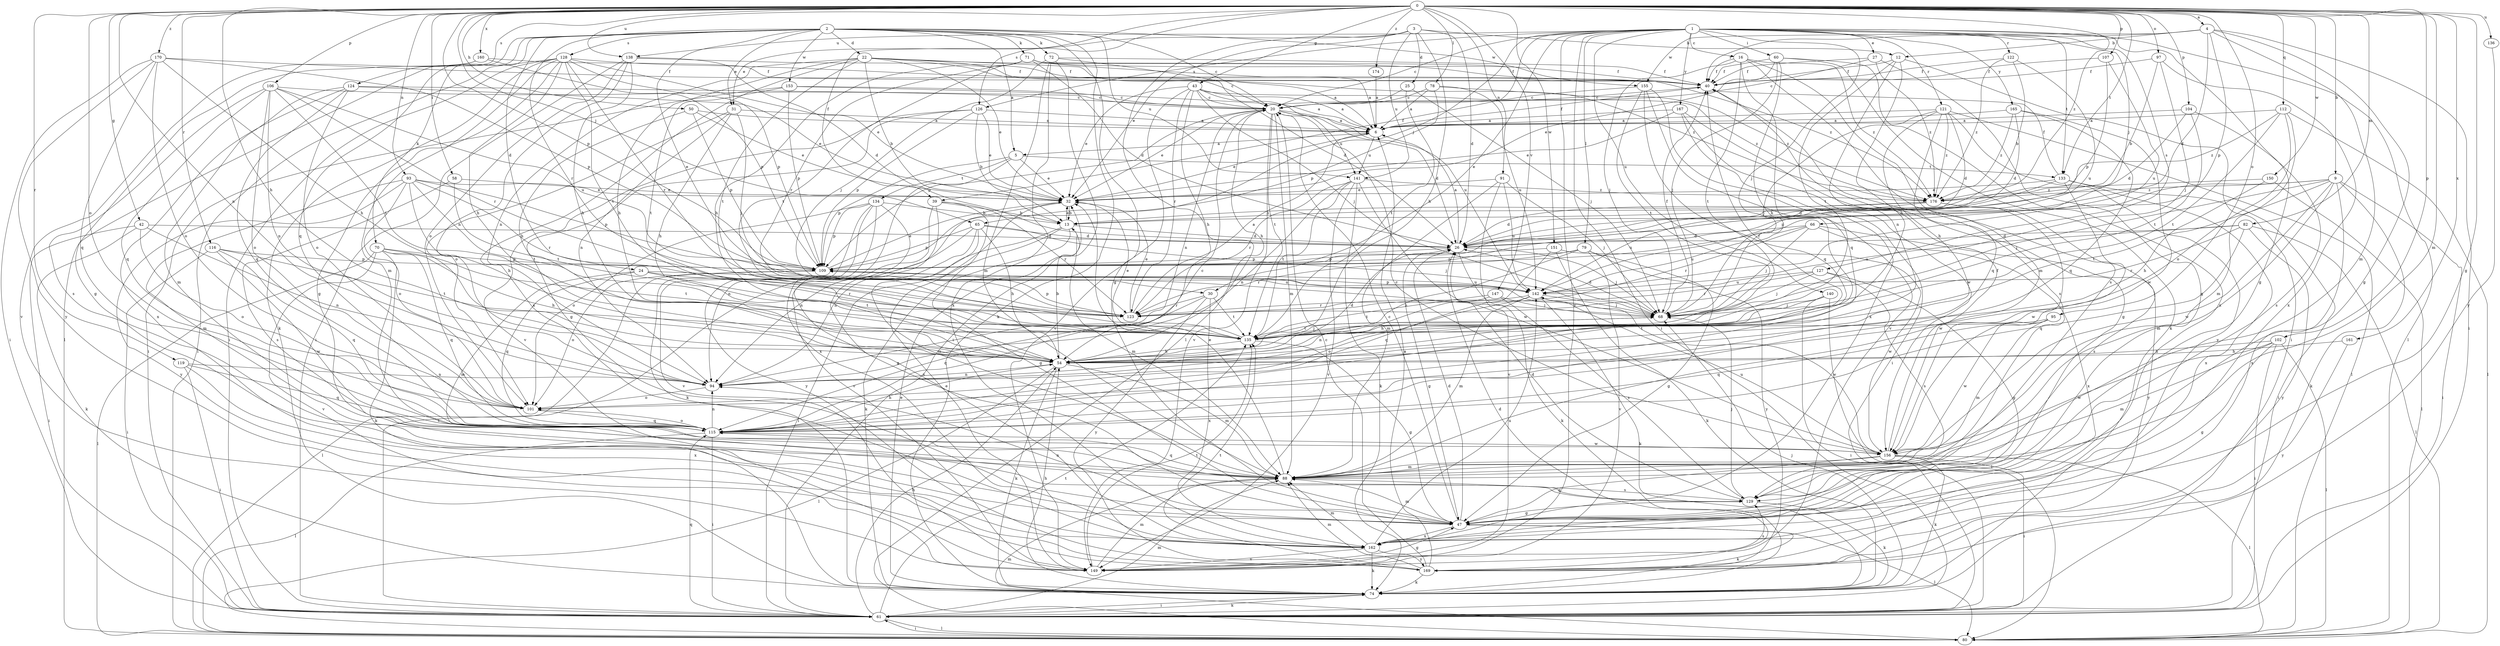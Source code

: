 strict digraph  {
0;
1;
2;
3;
4;
5;
6;
9;
12;
13;
16;
20;
22;
24;
25;
26;
27;
30;
31;
32;
39;
40;
42;
43;
47;
50;
54;
58;
60;
61;
65;
66;
68;
70;
71;
72;
74;
78;
79;
80;
82;
88;
91;
93;
94;
95;
97;
101;
102;
104;
106;
107;
109;
112;
115;
116;
119;
121;
122;
123;
124;
126;
127;
128;
129;
133;
134;
135;
136;
138;
140;
141;
142;
147;
149;
150;
151;
153;
155;
156;
160;
161;
162;
165;
167;
169;
170;
174;
176;
0 -> 4  [label=a];
0 -> 9  [label=b];
0 -> 39  [label=f];
0 -> 42  [label=g];
0 -> 43  [label=g];
0 -> 47  [label=g];
0 -> 50  [label=h];
0 -> 54  [label=h];
0 -> 58  [label=i];
0 -> 65  [label=j];
0 -> 78  [label=l];
0 -> 82  [label=m];
0 -> 88  [label=m];
0 -> 91  [label=n];
0 -> 93  [label=n];
0 -> 94  [label=n];
0 -> 95  [label=o];
0 -> 97  [label=o];
0 -> 101  [label=o];
0 -> 102  [label=p];
0 -> 104  [label=p];
0 -> 106  [label=p];
0 -> 107  [label=p];
0 -> 109  [label=p];
0 -> 112  [label=q];
0 -> 116  [label=r];
0 -> 119  [label=r];
0 -> 124  [label=s];
0 -> 126  [label=s];
0 -> 133  [label=t];
0 -> 136  [label=u];
0 -> 138  [label=u];
0 -> 147  [label=v];
0 -> 150  [label=w];
0 -> 151  [label=w];
0 -> 160  [label=x];
0 -> 161  [label=x];
0 -> 170  [label=z];
0 -> 174  [label=z];
0 -> 176  [label=z];
1 -> 16  [label=c];
1 -> 20  [label=c];
1 -> 27  [label=e];
1 -> 30  [label=e];
1 -> 39  [label=f];
1 -> 47  [label=g];
1 -> 60  [label=i];
1 -> 61  [label=i];
1 -> 65  [label=j];
1 -> 66  [label=j];
1 -> 68  [label=j];
1 -> 79  [label=l];
1 -> 80  [label=l];
1 -> 121  [label=r];
1 -> 122  [label=r];
1 -> 126  [label=s];
1 -> 127  [label=s];
1 -> 133  [label=t];
1 -> 138  [label=u];
1 -> 140  [label=u];
1 -> 149  [label=v];
1 -> 165  [label=y];
1 -> 167  [label=y];
2 -> 5  [label=a];
2 -> 20  [label=c];
2 -> 22  [label=d];
2 -> 24  [label=d];
2 -> 30  [label=e];
2 -> 31  [label=e];
2 -> 47  [label=g];
2 -> 70  [label=k];
2 -> 71  [label=k];
2 -> 72  [label=k];
2 -> 74  [label=k];
2 -> 80  [label=l];
2 -> 115  [label=q];
2 -> 123  [label=r];
2 -> 128  [label=s];
2 -> 141  [label=u];
2 -> 153  [label=w];
2 -> 155  [label=w];
3 -> 12  [label=b];
3 -> 25  [label=d];
3 -> 26  [label=d];
3 -> 31  [label=e];
3 -> 32  [label=e];
3 -> 54  [label=h];
3 -> 80  [label=l];
3 -> 141  [label=u];
4 -> 12  [label=b];
4 -> 26  [label=d];
4 -> 40  [label=f];
4 -> 47  [label=g];
4 -> 61  [label=i];
4 -> 88  [label=m];
4 -> 109  [label=p];
4 -> 155  [label=w];
5 -> 32  [label=e];
5 -> 109  [label=p];
5 -> 133  [label=t];
5 -> 134  [label=t];
5 -> 162  [label=x];
6 -> 5  [label=a];
6 -> 32  [label=e];
6 -> 40  [label=f];
6 -> 141  [label=u];
9 -> 61  [label=i];
9 -> 68  [label=j];
9 -> 74  [label=k];
9 -> 88  [label=m];
9 -> 109  [label=p];
9 -> 135  [label=t];
9 -> 156  [label=w];
9 -> 162  [label=x];
9 -> 176  [label=z];
12 -> 40  [label=f];
12 -> 54  [label=h];
12 -> 61  [label=i];
12 -> 94  [label=n];
12 -> 135  [label=t];
13 -> 26  [label=d];
13 -> 32  [label=e];
13 -> 61  [label=i];
13 -> 74  [label=k];
13 -> 88  [label=m];
13 -> 94  [label=n];
16 -> 40  [label=f];
16 -> 68  [label=j];
16 -> 88  [label=m];
16 -> 115  [label=q];
16 -> 129  [label=s];
16 -> 135  [label=t];
16 -> 176  [label=z];
20 -> 6  [label=a];
20 -> 26  [label=d];
20 -> 32  [label=e];
20 -> 54  [label=h];
20 -> 88  [label=m];
20 -> 94  [label=n];
20 -> 109  [label=p];
20 -> 135  [label=t];
20 -> 141  [label=u];
20 -> 149  [label=v];
22 -> 6  [label=a];
22 -> 13  [label=b];
22 -> 20  [label=c];
22 -> 32  [label=e];
22 -> 40  [label=f];
22 -> 54  [label=h];
22 -> 94  [label=n];
22 -> 135  [label=t];
22 -> 162  [label=x];
22 -> 176  [label=z];
24 -> 88  [label=m];
24 -> 115  [label=q];
24 -> 123  [label=r];
24 -> 135  [label=t];
24 -> 142  [label=u];
25 -> 20  [label=c];
25 -> 68  [label=j];
25 -> 135  [label=t];
26 -> 6  [label=a];
26 -> 47  [label=g];
26 -> 68  [label=j];
26 -> 74  [label=k];
26 -> 109  [label=p];
27 -> 20  [label=c];
27 -> 40  [label=f];
27 -> 47  [label=g];
27 -> 176  [label=z];
30 -> 115  [label=q];
30 -> 123  [label=r];
30 -> 135  [label=t];
30 -> 162  [label=x];
30 -> 169  [label=y];
31 -> 6  [label=a];
31 -> 54  [label=h];
31 -> 68  [label=j];
31 -> 94  [label=n];
31 -> 101  [label=o];
32 -> 13  [label=b];
32 -> 149  [label=v];
39 -> 13  [label=b];
39 -> 47  [label=g];
39 -> 94  [label=n];
39 -> 123  [label=r];
39 -> 162  [label=x];
40 -> 20  [label=c];
40 -> 129  [label=s];
42 -> 26  [label=d];
42 -> 61  [label=i];
42 -> 74  [label=k];
42 -> 94  [label=n];
42 -> 101  [label=o];
43 -> 6  [label=a];
43 -> 20  [label=c];
43 -> 32  [label=e];
43 -> 54  [label=h];
43 -> 68  [label=j];
43 -> 123  [label=r];
43 -> 142  [label=u];
43 -> 149  [label=v];
43 -> 176  [label=z];
47 -> 20  [label=c];
47 -> 26  [label=d];
47 -> 74  [label=k];
47 -> 80  [label=l];
47 -> 88  [label=m];
47 -> 94  [label=n];
47 -> 162  [label=x];
50 -> 6  [label=a];
50 -> 32  [label=e];
50 -> 54  [label=h];
50 -> 109  [label=p];
54 -> 13  [label=b];
54 -> 26  [label=d];
54 -> 74  [label=k];
54 -> 80  [label=l];
54 -> 88  [label=m];
54 -> 94  [label=n];
58 -> 32  [label=e];
58 -> 129  [label=s];
58 -> 135  [label=t];
60 -> 32  [label=e];
60 -> 40  [label=f];
60 -> 54  [label=h];
60 -> 68  [label=j];
60 -> 74  [label=k];
60 -> 162  [label=x];
61 -> 54  [label=h];
61 -> 74  [label=k];
61 -> 80  [label=l];
61 -> 88  [label=m];
61 -> 115  [label=q];
61 -> 135  [label=t];
65 -> 26  [label=d];
65 -> 54  [label=h];
65 -> 61  [label=i];
65 -> 68  [label=j];
65 -> 88  [label=m];
65 -> 94  [label=n];
65 -> 109  [label=p];
66 -> 26  [label=d];
66 -> 68  [label=j];
66 -> 123  [label=r];
66 -> 142  [label=u];
66 -> 162  [label=x];
66 -> 169  [label=y];
68 -> 26  [label=d];
68 -> 40  [label=f];
68 -> 135  [label=t];
70 -> 54  [label=h];
70 -> 74  [label=k];
70 -> 80  [label=l];
70 -> 109  [label=p];
70 -> 115  [label=q];
70 -> 135  [label=t];
70 -> 149  [label=v];
71 -> 6  [label=a];
71 -> 26  [label=d];
71 -> 40  [label=f];
71 -> 54  [label=h];
71 -> 123  [label=r];
71 -> 135  [label=t];
71 -> 176  [label=z];
72 -> 26  [label=d];
72 -> 40  [label=f];
72 -> 61  [label=i];
72 -> 68  [label=j];
72 -> 88  [label=m];
72 -> 162  [label=x];
74 -> 32  [label=e];
74 -> 54  [label=h];
74 -> 61  [label=i];
74 -> 68  [label=j];
78 -> 6  [label=a];
78 -> 20  [label=c];
78 -> 109  [label=p];
78 -> 142  [label=u];
78 -> 176  [label=z];
79 -> 47  [label=g];
79 -> 54  [label=h];
79 -> 109  [label=p];
79 -> 123  [label=r];
79 -> 149  [label=v];
79 -> 169  [label=y];
80 -> 61  [label=i];
80 -> 88  [label=m];
82 -> 26  [label=d];
82 -> 80  [label=l];
82 -> 115  [label=q];
82 -> 123  [label=r];
82 -> 142  [label=u];
82 -> 169  [label=y];
88 -> 32  [label=e];
88 -> 115  [label=q];
88 -> 129  [label=s];
91 -> 32  [label=e];
91 -> 68  [label=j];
91 -> 88  [label=m];
91 -> 142  [label=u];
91 -> 149  [label=v];
93 -> 32  [label=e];
93 -> 54  [label=h];
93 -> 88  [label=m];
93 -> 101  [label=o];
93 -> 109  [label=p];
93 -> 123  [label=r];
93 -> 135  [label=t];
93 -> 169  [label=y];
94 -> 40  [label=f];
94 -> 101  [label=o];
95 -> 88  [label=m];
95 -> 115  [label=q];
95 -> 135  [label=t];
95 -> 156  [label=w];
97 -> 13  [label=b];
97 -> 40  [label=f];
97 -> 68  [label=j];
97 -> 162  [label=x];
101 -> 115  [label=q];
102 -> 47  [label=g];
102 -> 54  [label=h];
102 -> 61  [label=i];
102 -> 80  [label=l];
102 -> 88  [label=m];
102 -> 156  [label=w];
104 -> 6  [label=a];
104 -> 26  [label=d];
104 -> 129  [label=s];
104 -> 135  [label=t];
106 -> 20  [label=c];
106 -> 94  [label=n];
106 -> 101  [label=o];
106 -> 115  [label=q];
106 -> 123  [label=r];
106 -> 129  [label=s];
106 -> 135  [label=t];
106 -> 142  [label=u];
107 -> 40  [label=f];
107 -> 109  [label=p];
107 -> 142  [label=u];
109 -> 32  [label=e];
109 -> 80  [label=l];
109 -> 101  [label=o];
109 -> 142  [label=u];
112 -> 6  [label=a];
112 -> 80  [label=l];
112 -> 88  [label=m];
112 -> 101  [label=o];
112 -> 135  [label=t];
112 -> 176  [label=z];
115 -> 20  [label=c];
115 -> 54  [label=h];
115 -> 61  [label=i];
115 -> 80  [label=l];
115 -> 94  [label=n];
115 -> 101  [label=o];
115 -> 156  [label=w];
116 -> 61  [label=i];
116 -> 109  [label=p];
116 -> 115  [label=q];
116 -> 135  [label=t];
116 -> 156  [label=w];
119 -> 61  [label=i];
119 -> 94  [label=n];
119 -> 115  [label=q];
119 -> 162  [label=x];
121 -> 6  [label=a];
121 -> 26  [label=d];
121 -> 54  [label=h];
121 -> 68  [label=j];
121 -> 80  [label=l];
121 -> 115  [label=q];
121 -> 169  [label=y];
121 -> 176  [label=z];
122 -> 13  [label=b];
122 -> 40  [label=f];
122 -> 142  [label=u];
122 -> 176  [label=z];
123 -> 6  [label=a];
123 -> 32  [label=e];
123 -> 109  [label=p];
124 -> 20  [label=c];
124 -> 32  [label=e];
124 -> 88  [label=m];
124 -> 101  [label=o];
124 -> 115  [label=q];
124 -> 162  [label=x];
126 -> 6  [label=a];
126 -> 13  [label=b];
126 -> 32  [label=e];
126 -> 47  [label=g];
126 -> 109  [label=p];
126 -> 149  [label=v];
127 -> 47  [label=g];
127 -> 68  [label=j];
127 -> 123  [label=r];
127 -> 129  [label=s];
127 -> 142  [label=u];
128 -> 32  [label=e];
128 -> 40  [label=f];
128 -> 47  [label=g];
128 -> 54  [label=h];
128 -> 61  [label=i];
128 -> 74  [label=k];
128 -> 80  [label=l];
128 -> 88  [label=m];
128 -> 109  [label=p];
128 -> 123  [label=r];
128 -> 135  [label=t];
129 -> 26  [label=d];
129 -> 47  [label=g];
129 -> 68  [label=j];
129 -> 74  [label=k];
133 -> 26  [label=d];
133 -> 32  [label=e];
133 -> 40  [label=f];
133 -> 61  [label=i];
133 -> 156  [label=w];
133 -> 162  [label=x];
134 -> 13  [label=b];
134 -> 47  [label=g];
134 -> 74  [label=k];
134 -> 101  [label=o];
134 -> 109  [label=p];
134 -> 149  [label=v];
134 -> 169  [label=y];
135 -> 32  [label=e];
135 -> 47  [label=g];
135 -> 54  [label=h];
135 -> 68  [label=j];
136 -> 169  [label=y];
138 -> 26  [label=d];
138 -> 40  [label=f];
138 -> 54  [label=h];
138 -> 61  [label=i];
138 -> 94  [label=n];
138 -> 101  [label=o];
140 -> 54  [label=h];
140 -> 61  [label=i];
140 -> 68  [label=j];
140 -> 80  [label=l];
141 -> 74  [label=k];
141 -> 94  [label=n];
141 -> 123  [label=r];
141 -> 135  [label=t];
141 -> 149  [label=v];
141 -> 156  [label=w];
141 -> 176  [label=z];
142 -> 68  [label=j];
142 -> 74  [label=k];
142 -> 88  [label=m];
142 -> 101  [label=o];
142 -> 109  [label=p];
142 -> 123  [label=r];
142 -> 156  [label=w];
147 -> 68  [label=j];
147 -> 94  [label=n];
147 -> 129  [label=s];
147 -> 135  [label=t];
149 -> 32  [label=e];
149 -> 47  [label=g];
149 -> 88  [label=m];
149 -> 129  [label=s];
149 -> 135  [label=t];
150 -> 54  [label=h];
150 -> 80  [label=l];
150 -> 176  [label=z];
151 -> 74  [label=k];
151 -> 109  [label=p];
151 -> 115  [label=q];
151 -> 156  [label=w];
153 -> 6  [label=a];
153 -> 20  [label=c];
153 -> 61  [label=i];
153 -> 109  [label=p];
153 -> 135  [label=t];
155 -> 20  [label=c];
155 -> 115  [label=q];
155 -> 135  [label=t];
155 -> 149  [label=v];
155 -> 162  [label=x];
156 -> 20  [label=c];
156 -> 40  [label=f];
156 -> 47  [label=g];
156 -> 61  [label=i];
156 -> 74  [label=k];
156 -> 80  [label=l];
156 -> 88  [label=m];
156 -> 142  [label=u];
160 -> 40  [label=f];
160 -> 47  [label=g];
160 -> 109  [label=p];
160 -> 149  [label=v];
161 -> 54  [label=h];
161 -> 169  [label=y];
162 -> 74  [label=k];
162 -> 88  [label=m];
162 -> 142  [label=u];
162 -> 149  [label=v];
162 -> 169  [label=y];
165 -> 6  [label=a];
165 -> 26  [label=d];
165 -> 115  [label=q];
165 -> 156  [label=w];
165 -> 176  [label=z];
167 -> 6  [label=a];
167 -> 32  [label=e];
167 -> 47  [label=g];
167 -> 61  [label=i];
167 -> 156  [label=w];
169 -> 6  [label=a];
169 -> 20  [label=c];
169 -> 26  [label=d];
169 -> 74  [label=k];
169 -> 88  [label=m];
169 -> 135  [label=t];
170 -> 40  [label=f];
170 -> 54  [label=h];
170 -> 61  [label=i];
170 -> 101  [label=o];
170 -> 109  [label=p];
170 -> 115  [label=q];
170 -> 169  [label=y];
174 -> 6  [label=a];
176 -> 13  [label=b];
176 -> 26  [label=d];
176 -> 129  [label=s];
176 -> 142  [label=u];
176 -> 156  [label=w];
}
